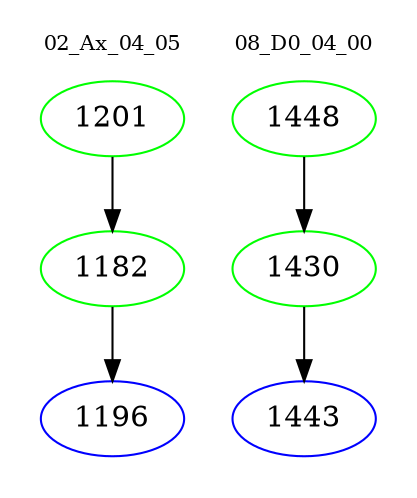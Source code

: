 digraph{
subgraph cluster_0 {
color = white
label = "02_Ax_04_05";
fontsize=10;
T0_1201 [label="1201", color="green"]
T0_1201 -> T0_1182 [color="black"]
T0_1182 [label="1182", color="green"]
T0_1182 -> T0_1196 [color="black"]
T0_1196 [label="1196", color="blue"]
}
subgraph cluster_1 {
color = white
label = "08_D0_04_00";
fontsize=10;
T1_1448 [label="1448", color="green"]
T1_1448 -> T1_1430 [color="black"]
T1_1430 [label="1430", color="green"]
T1_1430 -> T1_1443 [color="black"]
T1_1443 [label="1443", color="blue"]
}
}
